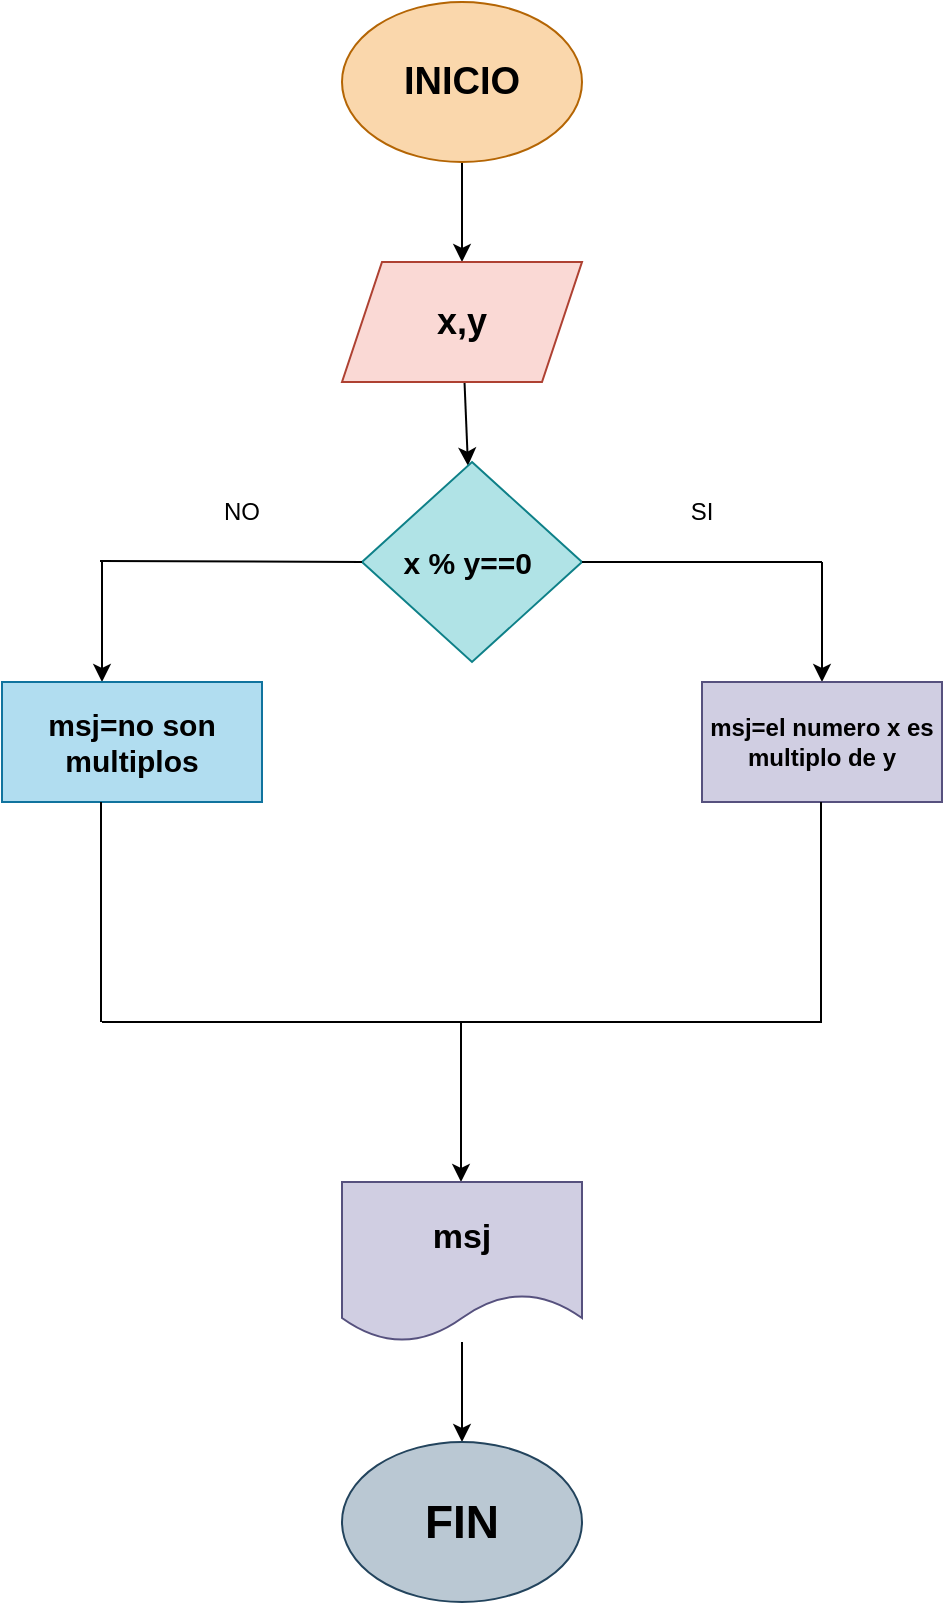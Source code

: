 <mxfile>
    <diagram id="7hVkUeXhpObFjgb4yupB" name="Página-1">
        <mxGraphModel dx="810" dy="539" grid="1" gridSize="10" guides="1" tooltips="1" connect="1" arrows="1" fold="1" page="1" pageScale="1" pageWidth="827" pageHeight="1169" math="0" shadow="0">
            <root>
                <mxCell id="0"/>
                <mxCell id="1" parent="0"/>
                <mxCell id="2" value="" style="edgeStyle=none;html=1;" edge="1" parent="1" source="3" target="5">
                    <mxGeometry relative="1" as="geometry"/>
                </mxCell>
                <mxCell id="3" value="&lt;b&gt;&lt;font color=&quot;#000000&quot; style=&quot;font-size: 19px;&quot;&gt;INICIO&lt;/font&gt;&lt;/b&gt;" style="ellipse;whiteSpace=wrap;html=1;fillColor=#fad7ac;strokeColor=#b46504;" vertex="1" parent="1">
                    <mxGeometry x="240" y="70" width="120" height="80" as="geometry"/>
                </mxCell>
                <mxCell id="4" value="" style="edgeStyle=none;html=1;" edge="1" parent="1" source="5" target="6">
                    <mxGeometry relative="1" as="geometry"/>
                </mxCell>
                <mxCell id="5" value="&lt;font color=&quot;#000000&quot; size=&quot;1&quot; style=&quot;&quot;&gt;&lt;b style=&quot;font-size: 18px;&quot;&gt;x,y&lt;/b&gt;&lt;/font&gt;" style="shape=parallelogram;perimeter=parallelogramPerimeter;whiteSpace=wrap;html=1;fixedSize=1;fillColor=#fad9d5;strokeColor=#ae4132;" vertex="1" parent="1">
                    <mxGeometry x="240" y="200" width="120" height="60" as="geometry"/>
                </mxCell>
                <mxCell id="6" value="&lt;b&gt;&lt;font color=&quot;#000000&quot; style=&quot;font-size: 15px;&quot;&gt;x % y==0&amp;nbsp;&lt;/font&gt;&lt;/b&gt;" style="rhombus;whiteSpace=wrap;html=1;fillColor=#b0e3e6;strokeColor=#0e8088;" vertex="1" parent="1">
                    <mxGeometry x="250" y="300" width="110" height="100" as="geometry"/>
                </mxCell>
                <mxCell id="7" value="" style="endArrow=none;html=1;exitX=1;exitY=0.5;exitDx=0;exitDy=0;" edge="1" parent="1" source="6">
                    <mxGeometry width="50" height="50" relative="1" as="geometry">
                        <mxPoint x="340" y="349.5" as="sourcePoint"/>
                        <mxPoint x="480" y="350" as="targetPoint"/>
                    </mxGeometry>
                </mxCell>
                <mxCell id="8" value="" style="endArrow=classic;html=1;" edge="1" parent="1">
                    <mxGeometry width="50" height="50" relative="1" as="geometry">
                        <mxPoint x="480" y="350" as="sourcePoint"/>
                        <mxPoint x="480" y="410" as="targetPoint"/>
                    </mxGeometry>
                </mxCell>
                <mxCell id="9" value="&lt;b&gt;&lt;font color=&quot;#000000&quot;&gt;msj=el numero x es multiplo de y&lt;/font&gt;&lt;/b&gt;" style="rounded=0;whiteSpace=wrap;html=1;fillColor=#d0cee2;strokeColor=#56517e;" vertex="1" parent="1">
                    <mxGeometry x="420" y="410" width="120" height="60" as="geometry"/>
                </mxCell>
                <mxCell id="10" value="" style="endArrow=none;html=1;entryX=0;entryY=0.5;entryDx=0;entryDy=0;" edge="1" parent="1" target="6">
                    <mxGeometry width="50" height="50" relative="1" as="geometry">
                        <mxPoint x="119" y="349.5" as="sourcePoint"/>
                        <mxPoint x="259" y="350" as="targetPoint"/>
                    </mxGeometry>
                </mxCell>
                <mxCell id="11" value="" style="endArrow=classic;html=1;" edge="1" parent="1">
                    <mxGeometry width="50" height="50" relative="1" as="geometry">
                        <mxPoint x="120" y="350" as="sourcePoint"/>
                        <mxPoint x="120" y="410" as="targetPoint"/>
                    </mxGeometry>
                </mxCell>
                <mxCell id="12" value="&lt;b&gt;&lt;font color=&quot;#000000&quot; style=&quot;font-size: 15px;&quot;&gt;msj=no son multiplos&lt;/font&gt;&lt;/b&gt;" style="rounded=0;whiteSpace=wrap;html=1;fillColor=#b1ddf0;strokeColor=#10739e;" vertex="1" parent="1">
                    <mxGeometry x="70" y="410" width="130" height="60" as="geometry"/>
                </mxCell>
                <mxCell id="13" value="" style="endArrow=none;html=1;" edge="1" parent="1">
                    <mxGeometry width="50" height="50" relative="1" as="geometry">
                        <mxPoint x="119.5" y="580" as="sourcePoint"/>
                        <mxPoint x="119.5" y="470" as="targetPoint"/>
                    </mxGeometry>
                </mxCell>
                <mxCell id="14" value="" style="endArrow=none;html=1;" edge="1" parent="1">
                    <mxGeometry width="50" height="50" relative="1" as="geometry">
                        <mxPoint x="479.5" y="580" as="sourcePoint"/>
                        <mxPoint x="479.5" y="470" as="targetPoint"/>
                    </mxGeometry>
                </mxCell>
                <mxCell id="15" value="" style="endArrow=none;html=1;" edge="1" parent="1">
                    <mxGeometry width="50" height="50" relative="1" as="geometry">
                        <mxPoint x="120" y="580" as="sourcePoint"/>
                        <mxPoint x="480" y="580" as="targetPoint"/>
                    </mxGeometry>
                </mxCell>
                <mxCell id="16" value="" style="endArrow=classic;html=1;" edge="1" parent="1">
                    <mxGeometry width="50" height="50" relative="1" as="geometry">
                        <mxPoint x="299.5" y="580" as="sourcePoint"/>
                        <mxPoint x="299.5" y="660" as="targetPoint"/>
                    </mxGeometry>
                </mxCell>
                <mxCell id="17" value="" style="edgeStyle=none;html=1;" edge="1" parent="1" source="18" target="19">
                    <mxGeometry relative="1" as="geometry"/>
                </mxCell>
                <mxCell id="18" value="&lt;font color=&quot;#000000&quot; style=&quot;font-size: 17px;&quot;&gt;&lt;b&gt;msj&lt;/b&gt;&lt;/font&gt;" style="shape=document;whiteSpace=wrap;html=1;boundedLbl=1;fillColor=#d0cee2;strokeColor=#56517e;" vertex="1" parent="1">
                    <mxGeometry x="240" y="660" width="120" height="80" as="geometry"/>
                </mxCell>
                <mxCell id="19" value="&lt;b&gt;&lt;font style=&quot;font-size: 23px;&quot; color=&quot;#000000&quot;&gt;FIN&lt;/font&gt;&lt;/b&gt;" style="ellipse;whiteSpace=wrap;html=1;fillColor=#bac8d3;strokeColor=#23445d;" vertex="1" parent="1">
                    <mxGeometry x="240" y="790" width="120" height="80" as="geometry"/>
                </mxCell>
                <mxCell id="20" value="NO" style="text;html=1;strokeColor=none;fillColor=none;align=center;verticalAlign=middle;whiteSpace=wrap;rounded=0;" vertex="1" parent="1">
                    <mxGeometry x="160" y="310" width="60" height="30" as="geometry"/>
                </mxCell>
                <mxCell id="21" value="SI" style="text;html=1;strokeColor=none;fillColor=none;align=center;verticalAlign=middle;whiteSpace=wrap;rounded=0;" vertex="1" parent="1">
                    <mxGeometry x="390" y="310" width="60" height="30" as="geometry"/>
                </mxCell>
            </root>
        </mxGraphModel>
    </diagram>
</mxfile>